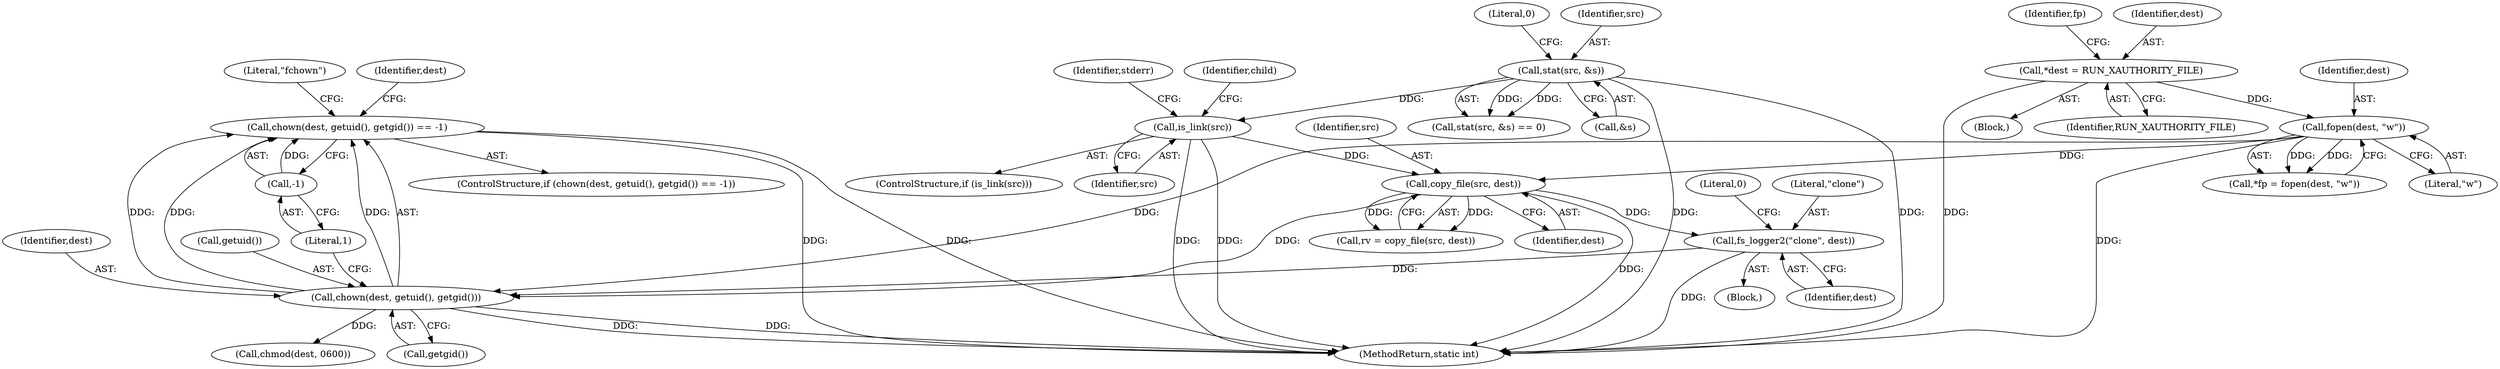 digraph "0_firejail_903fd8a0789ca3cc3c21d84cd0282481515592ef_3@API" {
"1000200" [label="(Call,chown(dest, getuid(), getgid()) == -1)"];
"1000201" [label="(Call,chown(dest, getuid(), getgid()))"];
"1000180" [label="(Call,copy_file(src, dest))"];
"1000152" [label="(Call,is_link(src))"];
"1000145" [label="(Call,stat(src, &s))"];
"1000113" [label="(Call,fopen(dest, \"w\"))"];
"1000107" [label="(Call,*dest = RUN_XAUTHORITY_FILE)"];
"1000190" [label="(Call,fs_logger2(\"clone\", dest))"];
"1000205" [label="(Call,-1)"];
"1000199" [label="(ControlStructure,if (chown(dest, getuid(), getgid()) == -1))"];
"1000202" [label="(Identifier,dest)"];
"1000208" [label="(Literal,\"fchown\")"];
"1000182" [label="(Identifier,dest)"];
"1000212" [label="(Identifier,dest)"];
"1000113" [label="(Call,fopen(dest, \"w\"))"];
"1000162" [label="(Identifier,child)"];
"1000178" [label="(Call,rv = copy_file(src, dest))"];
"1000112" [label="(Identifier,fp)"];
"1000153" [label="(Identifier,src)"];
"1000107" [label="(Call,*dest = RUN_XAUTHORITY_FILE)"];
"1000151" [label="(ControlStructure,if (is_link(src)))"];
"1000147" [label="(Call,&s)"];
"1000194" [label="(Literal,0)"];
"1000189" [label="(Block,)"];
"1000109" [label="(Identifier,RUN_XAUTHORITY_FILE)"];
"1000191" [label="(Literal,\"clone\")"];
"1000222" [label="(MethodReturn,static int)"];
"1000190" [label="(Call,fs_logger2(\"clone\", dest))"];
"1000203" [label="(Call,getuid())"];
"1000152" [label="(Call,is_link(src))"];
"1000111" [label="(Call,*fp = fopen(dest, \"w\"))"];
"1000115" [label="(Literal,\"w\")"];
"1000211" [label="(Call,chmod(dest, 0600))"];
"1000204" [label="(Call,getgid())"];
"1000149" [label="(Literal,0)"];
"1000145" [label="(Call,stat(src, &s))"];
"1000156" [label="(Identifier,stderr)"];
"1000192" [label="(Identifier,dest)"];
"1000180" [label="(Call,copy_file(src, dest))"];
"1000144" [label="(Call,stat(src, &s) == 0)"];
"1000114" [label="(Identifier,dest)"];
"1000103" [label="(Block,)"];
"1000201" [label="(Call,chown(dest, getuid(), getgid()))"];
"1000200" [label="(Call,chown(dest, getuid(), getgid()) == -1)"];
"1000205" [label="(Call,-1)"];
"1000146" [label="(Identifier,src)"];
"1000108" [label="(Identifier,dest)"];
"1000206" [label="(Literal,1)"];
"1000181" [label="(Identifier,src)"];
"1000200" -> "1000199"  [label="AST: "];
"1000200" -> "1000205"  [label="CFG: "];
"1000201" -> "1000200"  [label="AST: "];
"1000205" -> "1000200"  [label="AST: "];
"1000208" -> "1000200"  [label="CFG: "];
"1000212" -> "1000200"  [label="CFG: "];
"1000200" -> "1000222"  [label="DDG: "];
"1000200" -> "1000222"  [label="DDG: "];
"1000201" -> "1000200"  [label="DDG: "];
"1000201" -> "1000200"  [label="DDG: "];
"1000201" -> "1000200"  [label="DDG: "];
"1000205" -> "1000200"  [label="DDG: "];
"1000201" -> "1000204"  [label="CFG: "];
"1000202" -> "1000201"  [label="AST: "];
"1000203" -> "1000201"  [label="AST: "];
"1000204" -> "1000201"  [label="AST: "];
"1000206" -> "1000201"  [label="CFG: "];
"1000201" -> "1000222"  [label="DDG: "];
"1000201" -> "1000222"  [label="DDG: "];
"1000180" -> "1000201"  [label="DDG: "];
"1000113" -> "1000201"  [label="DDG: "];
"1000190" -> "1000201"  [label="DDG: "];
"1000201" -> "1000211"  [label="DDG: "];
"1000180" -> "1000178"  [label="AST: "];
"1000180" -> "1000182"  [label="CFG: "];
"1000181" -> "1000180"  [label="AST: "];
"1000182" -> "1000180"  [label="AST: "];
"1000178" -> "1000180"  [label="CFG: "];
"1000180" -> "1000222"  [label="DDG: "];
"1000180" -> "1000178"  [label="DDG: "];
"1000180" -> "1000178"  [label="DDG: "];
"1000152" -> "1000180"  [label="DDG: "];
"1000113" -> "1000180"  [label="DDG: "];
"1000180" -> "1000190"  [label="DDG: "];
"1000152" -> "1000151"  [label="AST: "];
"1000152" -> "1000153"  [label="CFG: "];
"1000153" -> "1000152"  [label="AST: "];
"1000156" -> "1000152"  [label="CFG: "];
"1000162" -> "1000152"  [label="CFG: "];
"1000152" -> "1000222"  [label="DDG: "];
"1000152" -> "1000222"  [label="DDG: "];
"1000145" -> "1000152"  [label="DDG: "];
"1000145" -> "1000144"  [label="AST: "];
"1000145" -> "1000147"  [label="CFG: "];
"1000146" -> "1000145"  [label="AST: "];
"1000147" -> "1000145"  [label="AST: "];
"1000149" -> "1000145"  [label="CFG: "];
"1000145" -> "1000222"  [label="DDG: "];
"1000145" -> "1000222"  [label="DDG: "];
"1000145" -> "1000144"  [label="DDG: "];
"1000145" -> "1000144"  [label="DDG: "];
"1000113" -> "1000111"  [label="AST: "];
"1000113" -> "1000115"  [label="CFG: "];
"1000114" -> "1000113"  [label="AST: "];
"1000115" -> "1000113"  [label="AST: "];
"1000111" -> "1000113"  [label="CFG: "];
"1000113" -> "1000222"  [label="DDG: "];
"1000113" -> "1000111"  [label="DDG: "];
"1000113" -> "1000111"  [label="DDG: "];
"1000107" -> "1000113"  [label="DDG: "];
"1000107" -> "1000103"  [label="AST: "];
"1000107" -> "1000109"  [label="CFG: "];
"1000108" -> "1000107"  [label="AST: "];
"1000109" -> "1000107"  [label="AST: "];
"1000112" -> "1000107"  [label="CFG: "];
"1000107" -> "1000222"  [label="DDG: "];
"1000190" -> "1000189"  [label="AST: "];
"1000190" -> "1000192"  [label="CFG: "];
"1000191" -> "1000190"  [label="AST: "];
"1000192" -> "1000190"  [label="AST: "];
"1000194" -> "1000190"  [label="CFG: "];
"1000190" -> "1000222"  [label="DDG: "];
"1000205" -> "1000206"  [label="CFG: "];
"1000206" -> "1000205"  [label="AST: "];
}
